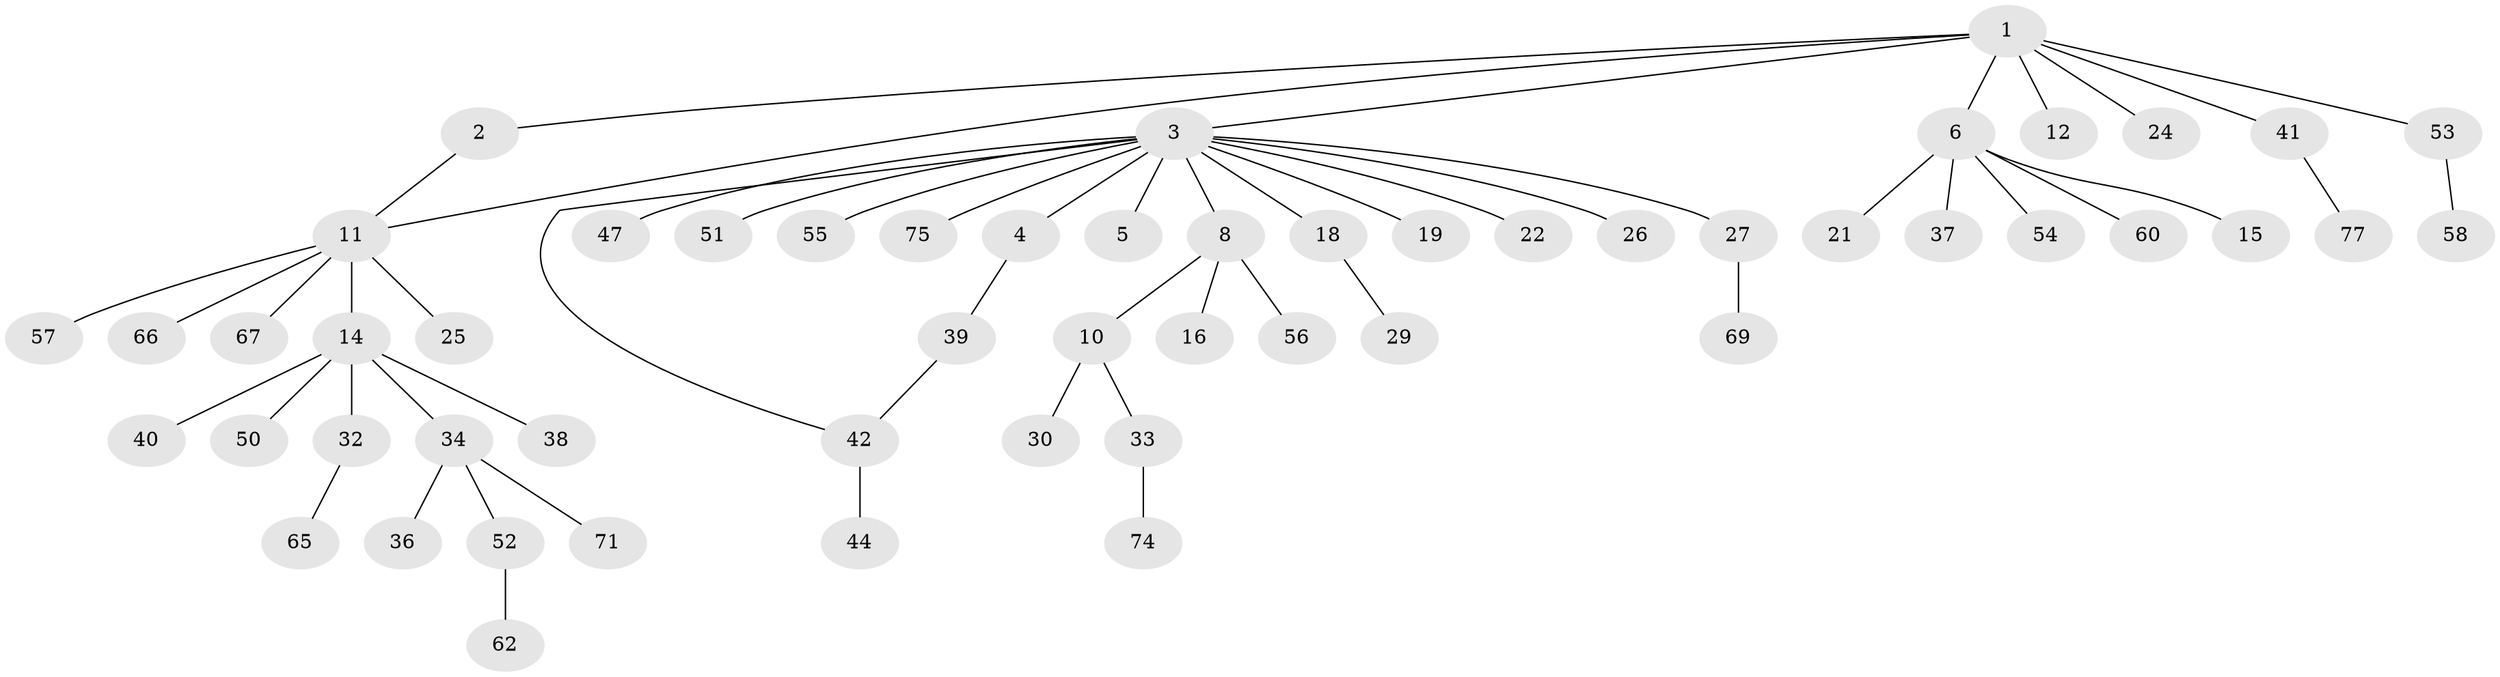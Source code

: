 // original degree distribution, {9: 0.012987012987012988, 3: 0.07792207792207792, 15: 0.012987012987012988, 2: 0.22077922077922077, 7: 0.025974025974025976, 1: 0.5974025974025974, 5: 0.025974025974025976, 6: 0.012987012987012988, 4: 0.012987012987012988}
// Generated by graph-tools (version 1.1) at 2025/11/02/27/25 16:11:16]
// undirected, 54 vertices, 55 edges
graph export_dot {
graph [start="1"]
  node [color=gray90,style=filled];
  1 [super="+72"];
  2 [super="+48"];
  3 [super="+20"];
  4 [super="+23"];
  5 [super="+49"];
  6 [super="+7"];
  8 [super="+9"];
  10 [super="+13"];
  11 [super="+35"];
  12;
  14 [super="+17"];
  15;
  16;
  18 [super="+61"];
  19;
  21;
  22 [super="+70"];
  24 [super="+28"];
  25 [super="+73"];
  26 [super="+46"];
  27 [super="+64"];
  29;
  30 [super="+31"];
  32;
  33;
  34 [super="+76"];
  36 [super="+45"];
  37 [super="+68"];
  38;
  39;
  40;
  41;
  42 [super="+43"];
  44;
  47;
  50;
  51;
  52 [super="+59"];
  53;
  54;
  55;
  56;
  57;
  58 [super="+63"];
  60;
  62;
  65;
  66;
  67;
  69;
  71;
  74;
  75;
  77;
  1 -- 2;
  1 -- 3;
  1 -- 6;
  1 -- 11;
  1 -- 12;
  1 -- 24;
  1 -- 41;
  1 -- 53;
  2 -- 11;
  3 -- 4;
  3 -- 5;
  3 -- 8;
  3 -- 18;
  3 -- 19;
  3 -- 22;
  3 -- 26;
  3 -- 27;
  3 -- 42;
  3 -- 47;
  3 -- 51;
  3 -- 55;
  3 -- 75;
  4 -- 39;
  6 -- 15;
  6 -- 21;
  6 -- 37;
  6 -- 54;
  6 -- 60;
  8 -- 10;
  8 -- 16;
  8 -- 56;
  10 -- 33;
  10 -- 30;
  11 -- 14;
  11 -- 25;
  11 -- 57;
  11 -- 67;
  11 -- 66;
  14 -- 32;
  14 -- 34;
  14 -- 38;
  14 -- 40;
  14 -- 50;
  18 -- 29;
  27 -- 69;
  32 -- 65;
  33 -- 74;
  34 -- 36;
  34 -- 52;
  34 -- 71;
  39 -- 42;
  41 -- 77;
  42 -- 44;
  52 -- 62;
  53 -- 58;
}
